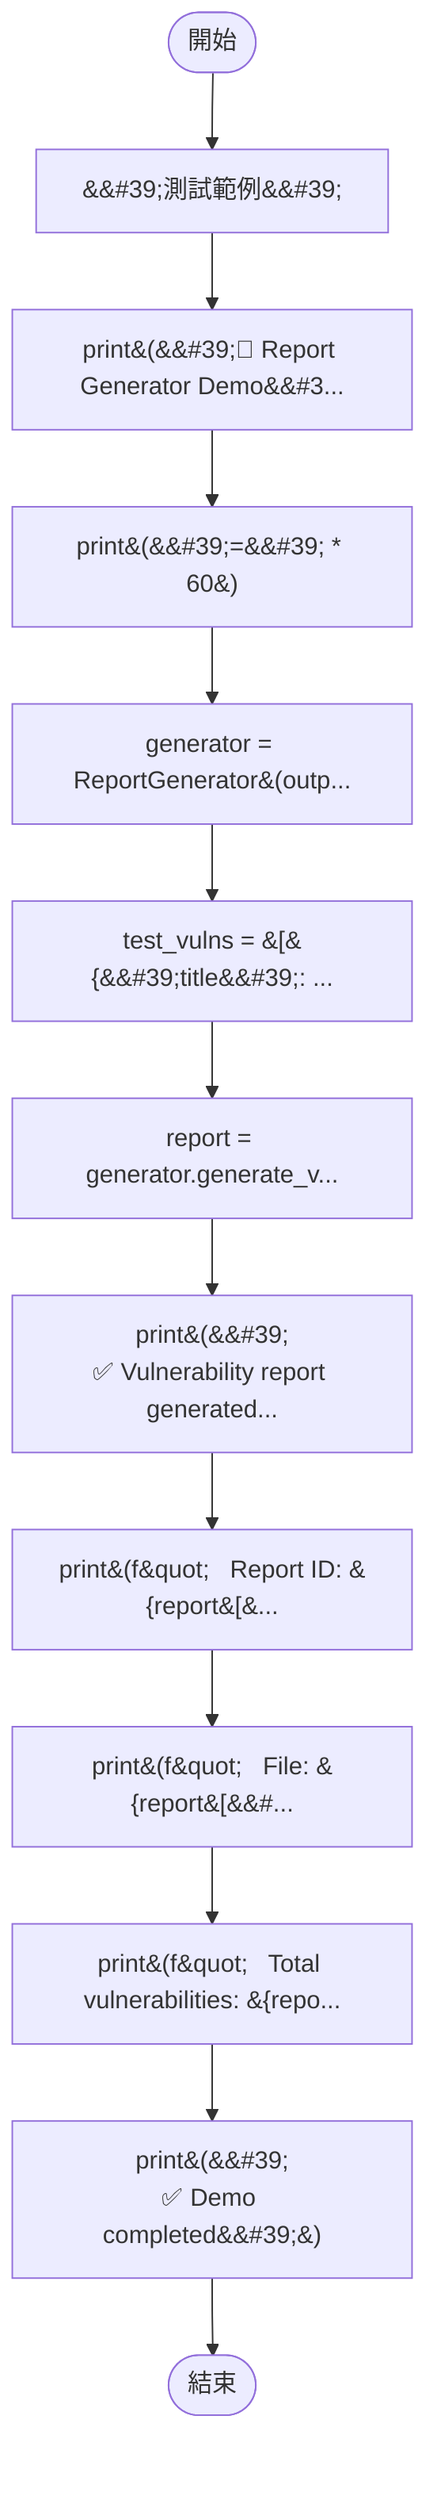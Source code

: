 flowchart TB
    n1([開始])
    n2([結束])
    n3[&amp;&#35;39;測試範例&amp;&#35;39;]
    n4[print&#40;&amp;&#35;39;📄 Report Generator Demo&amp;&#35;3...]
    n5[print&#40;&amp;&#35;39;=&amp;&#35;39; * 60&#41;]
    n6[generator = ReportGenerator&#40;outp...]
    n7[test_vulns = &#91;&#123;&amp;&#35;39;title&amp;&#35;39;: ...]
    n8[report = generator.generate_v...]
    n9[print&#40;&amp;&#35;39;\n✅ Vulnerability report generated...]
    n10[print&#40;f&amp;quot;   Report ID: &#123;report&#91;&amp;...]
    n11[print&#40;f&amp;quot;   File: &#123;report&#91;&amp;&#35;...]
    n12[print&#40;f&amp;quot;   Total vulnerabilities: &#123;repo...]
    n13[print&#40;&amp;&#35;39;\n✅ Demo completed&amp;&#35;39;&#41;]
    n1 --> n3
    n3 --> n4
    n4 --> n5
    n5 --> n6
    n6 --> n7
    n7 --> n8
    n8 --> n9
    n9 --> n10
    n10 --> n11
    n11 --> n12
    n12 --> n13
    n13 --> n2